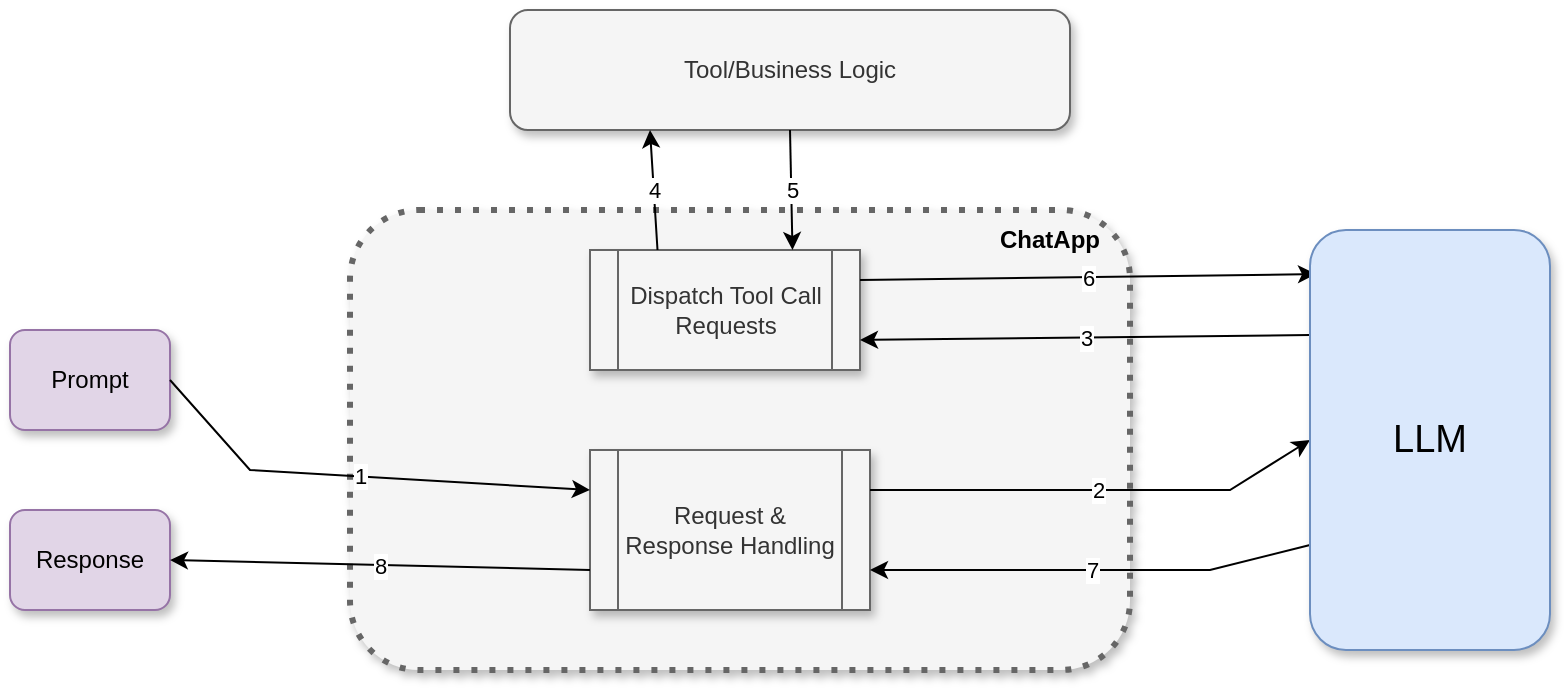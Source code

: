 <mxfile version="27.1.4">
  <diagram name="Page-1" id="baeMKXWRDt10GiUQdWdE">
    <mxGraphModel dx="1426" dy="743" grid="1" gridSize="10" guides="1" tooltips="1" connect="1" arrows="1" fold="1" page="1" pageScale="1" pageWidth="850" pageHeight="1100" math="0" shadow="0">
      <root>
        <mxCell id="0" />
        <mxCell id="1" parent="0" />
        <mxCell id="Tlq4iZ0-JFadtkcrcdXk-1" value="Prompt" style="rounded=1;whiteSpace=wrap;html=1;fillColor=#e1d5e7;strokeColor=#9673a6;shadow=1;" parent="1" vertex="1">
          <mxGeometry x="40" y="200" width="80" height="50" as="geometry" />
        </mxCell>
        <mxCell id="Tlq4iZ0-JFadtkcrcdXk-2" value="Response" style="rounded=1;whiteSpace=wrap;html=1;fillColor=#e1d5e7;strokeColor=#9673a6;shadow=1;" parent="1" vertex="1">
          <mxGeometry x="40" y="290" width="80" height="50" as="geometry" />
        </mxCell>
        <mxCell id="Tlq4iZ0-JFadtkcrcdXk-3" value="" style="rounded=1;whiteSpace=wrap;html=1;dashed=1;dashPattern=1 2;strokeColor=#666666;strokeWidth=3;fillColor=#f5f5f5;fontColor=#333333;shadow=1;" parent="1" vertex="1">
          <mxGeometry x="210" y="140" width="390" height="230" as="geometry" />
        </mxCell>
        <mxCell id="Tlq4iZ0-JFadtkcrcdXk-5" value="Tool/Business Logic" style="rounded=1;whiteSpace=wrap;html=1;fillColor=#f5f5f5;fontColor=#333333;strokeColor=#666666;shadow=1;" parent="1" vertex="1">
          <mxGeometry x="290" y="40" width="280" height="60" as="geometry" />
        </mxCell>
        <mxCell id="Tlq4iZ0-JFadtkcrcdXk-6" value="&lt;b&gt;ChatApp&lt;/b&gt;" style="text;html=1;align=center;verticalAlign=middle;whiteSpace=wrap;rounded=0;" parent="1" vertex="1">
          <mxGeometry x="530" y="140" width="60" height="30" as="geometry" />
        </mxCell>
        <mxCell id="Tlq4iZ0-JFadtkcrcdXk-7" value="Dispatch Tool Call Requests" style="shape=process;whiteSpace=wrap;html=1;backgroundOutline=1;fillColor=#f5f5f5;fontColor=#333333;strokeColor=#666666;shadow=1;" parent="1" vertex="1">
          <mxGeometry x="330" y="160" width="135" height="60" as="geometry" />
        </mxCell>
        <mxCell id="Tlq4iZ0-JFadtkcrcdXk-8" value="Request &amp;amp; Response Handling" style="shape=process;whiteSpace=wrap;html=1;backgroundOutline=1;fillColor=#f5f5f5;fontColor=#333333;strokeColor=#666666;shadow=1;" parent="1" vertex="1">
          <mxGeometry x="330" y="260" width="140" height="80" as="geometry" />
        </mxCell>
        <mxCell id="Tlq4iZ0-JFadtkcrcdXk-9" value="" style="endArrow=classic;html=1;rounded=0;exitX=1;exitY=0.5;exitDx=0;exitDy=0;entryX=0;entryY=0.25;entryDx=0;entryDy=0;" parent="1" source="Tlq4iZ0-JFadtkcrcdXk-1" target="Tlq4iZ0-JFadtkcrcdXk-8" edge="1">
          <mxGeometry relative="1" as="geometry">
            <mxPoint x="160" y="244.5" as="sourcePoint" />
            <mxPoint x="345" y="260" as="targetPoint" />
            <Array as="points">
              <mxPoint x="160" y="270" />
            </Array>
          </mxGeometry>
        </mxCell>
        <mxCell id="Tlq4iZ0-JFadtkcrcdXk-10" value="1" style="edgeLabel;resizable=0;html=1;;align=center;verticalAlign=middle;" parent="Tlq4iZ0-JFadtkcrcdXk-9" connectable="0" vertex="1">
          <mxGeometry relative="1" as="geometry" />
        </mxCell>
        <mxCell id="Tlq4iZ0-JFadtkcrcdXk-13" value="" style="endArrow=classic;html=1;rounded=0;exitX=1;exitY=0.25;exitDx=0;exitDy=0;entryX=0;entryY=0.5;entryDx=0;entryDy=0;" parent="1" source="Tlq4iZ0-JFadtkcrcdXk-8" target="MUzthhxC7axGW1HEz8yA-3" edge="1">
          <mxGeometry relative="1" as="geometry">
            <mxPoint x="560" y="360" as="sourcePoint" />
            <mxPoint x="660" y="280" as="targetPoint" />
            <Array as="points">
              <mxPoint x="580" y="280" />
              <mxPoint x="650" y="280" />
            </Array>
          </mxGeometry>
        </mxCell>
        <mxCell id="Tlq4iZ0-JFadtkcrcdXk-14" value="2" style="edgeLabel;resizable=0;html=1;;align=center;verticalAlign=middle;" parent="Tlq4iZ0-JFadtkcrcdXk-13" connectable="0" vertex="1">
          <mxGeometry relative="1" as="geometry" />
        </mxCell>
        <mxCell id="Tlq4iZ0-JFadtkcrcdXk-16" value="3" style="endArrow=classic;html=1;rounded=0;entryX=1;entryY=0.75;entryDx=0;entryDy=0;exitX=0;exitY=0.25;exitDx=0;exitDy=0;" parent="1" source="MUzthhxC7axGW1HEz8yA-3" target="Tlq4iZ0-JFadtkcrcdXk-7" edge="1">
          <mxGeometry relative="1" as="geometry">
            <mxPoint x="660" y="205" as="sourcePoint" />
            <mxPoint x="815" y="440" as="targetPoint" />
          </mxGeometry>
        </mxCell>
        <mxCell id="Tlq4iZ0-JFadtkcrcdXk-17" value="3" style="edgeLabel;resizable=0;html=1;;align=center;verticalAlign=middle;" parent="Tlq4iZ0-JFadtkcrcdXk-16" connectable="0" vertex="1">
          <mxGeometry relative="1" as="geometry" />
        </mxCell>
        <mxCell id="Tlq4iZ0-JFadtkcrcdXk-19" value="3" style="endArrow=classic;html=1;rounded=0;entryX=0.25;entryY=1;entryDx=0;entryDy=0;exitX=0.25;exitY=0;exitDx=0;exitDy=0;" parent="1" source="Tlq4iZ0-JFadtkcrcdXk-7" target="Tlq4iZ0-JFadtkcrcdXk-5" edge="1">
          <mxGeometry relative="1" as="geometry">
            <mxPoint x="755" y="120" as="sourcePoint" />
            <mxPoint x="560" y="80" as="targetPoint" />
          </mxGeometry>
        </mxCell>
        <mxCell id="Tlq4iZ0-JFadtkcrcdXk-20" value="4" style="edgeLabel;resizable=0;html=1;;align=center;verticalAlign=middle;" parent="Tlq4iZ0-JFadtkcrcdXk-19" connectable="0" vertex="1">
          <mxGeometry relative="1" as="geometry" />
        </mxCell>
        <mxCell id="Tlq4iZ0-JFadtkcrcdXk-21" value="3" style="endArrow=classic;html=1;rounded=0;entryX=0.75;entryY=0;entryDx=0;entryDy=0;" parent="1" target="Tlq4iZ0-JFadtkcrcdXk-7" edge="1">
          <mxGeometry relative="1" as="geometry">
            <mxPoint x="430" y="100" as="sourcePoint" />
            <mxPoint x="670" y="330" as="targetPoint" />
          </mxGeometry>
        </mxCell>
        <mxCell id="Tlq4iZ0-JFadtkcrcdXk-22" value="5" style="edgeLabel;resizable=0;html=1;;align=center;verticalAlign=middle;" parent="Tlq4iZ0-JFadtkcrcdXk-21" connectable="0" vertex="1">
          <mxGeometry relative="1" as="geometry" />
        </mxCell>
        <mxCell id="Tlq4iZ0-JFadtkcrcdXk-23" value="3" style="endArrow=classic;html=1;rounded=0;exitX=1;exitY=0.25;exitDx=0;exitDy=0;entryX=0.025;entryY=0.105;entryDx=0;entryDy=0;entryPerimeter=0;" parent="1" source="Tlq4iZ0-JFadtkcrcdXk-7" target="MUzthhxC7axGW1HEz8yA-3" edge="1">
          <mxGeometry relative="1" as="geometry">
            <mxPoint x="730" y="60" as="sourcePoint" />
            <mxPoint x="660" y="177.5" as="targetPoint" />
          </mxGeometry>
        </mxCell>
        <mxCell id="Tlq4iZ0-JFadtkcrcdXk-24" value="6" style="edgeLabel;resizable=0;html=1;;align=center;verticalAlign=middle;" parent="Tlq4iZ0-JFadtkcrcdXk-23" connectable="0" vertex="1">
          <mxGeometry relative="1" as="geometry" />
        </mxCell>
        <mxCell id="Tlq4iZ0-JFadtkcrcdXk-25" value="" style="endArrow=classic;html=1;rounded=0;entryX=1;entryY=0.75;entryDx=0;entryDy=0;exitX=0;exitY=0.75;exitDx=0;exitDy=0;" parent="1" source="MUzthhxC7axGW1HEz8yA-3" target="Tlq4iZ0-JFadtkcrcdXk-8" edge="1">
          <mxGeometry relative="1" as="geometry">
            <mxPoint x="660" y="260" as="sourcePoint" />
            <mxPoint x="805" y="468" as="targetPoint" />
            <Array as="points">
              <mxPoint x="640" y="320" />
            </Array>
          </mxGeometry>
        </mxCell>
        <mxCell id="Tlq4iZ0-JFadtkcrcdXk-26" value="7" style="edgeLabel;resizable=0;html=1;;align=center;verticalAlign=middle;" parent="Tlq4iZ0-JFadtkcrcdXk-25" connectable="0" vertex="1">
          <mxGeometry relative="1" as="geometry" />
        </mxCell>
        <mxCell id="Tlq4iZ0-JFadtkcrcdXk-28" value="" style="endArrow=classic;html=1;rounded=0;entryX=1;entryY=0.5;entryDx=0;entryDy=0;exitX=0;exitY=0.75;exitDx=0;exitDy=0;" parent="1" source="Tlq4iZ0-JFadtkcrcdXk-8" target="Tlq4iZ0-JFadtkcrcdXk-2" edge="1">
          <mxGeometry relative="1" as="geometry">
            <mxPoint x="345" y="475" as="sourcePoint" />
            <mxPoint x="150" y="460" as="targetPoint" />
          </mxGeometry>
        </mxCell>
        <mxCell id="Tlq4iZ0-JFadtkcrcdXk-29" value="8" style="edgeLabel;resizable=0;html=1;;align=center;verticalAlign=middle;" parent="Tlq4iZ0-JFadtkcrcdXk-28" connectable="0" vertex="1">
          <mxGeometry relative="1" as="geometry" />
        </mxCell>
        <mxCell id="MUzthhxC7axGW1HEz8yA-3" value="&lt;font style=&quot;font-size: 19px;&quot;&gt;LLM&lt;/font&gt;" style="rounded=1;whiteSpace=wrap;html=1;fillColor=#dae8fc;strokeColor=#6c8ebf;shadow=1;" vertex="1" parent="1">
          <mxGeometry x="690" y="150" width="120" height="210" as="geometry" />
        </mxCell>
      </root>
    </mxGraphModel>
  </diagram>
</mxfile>

